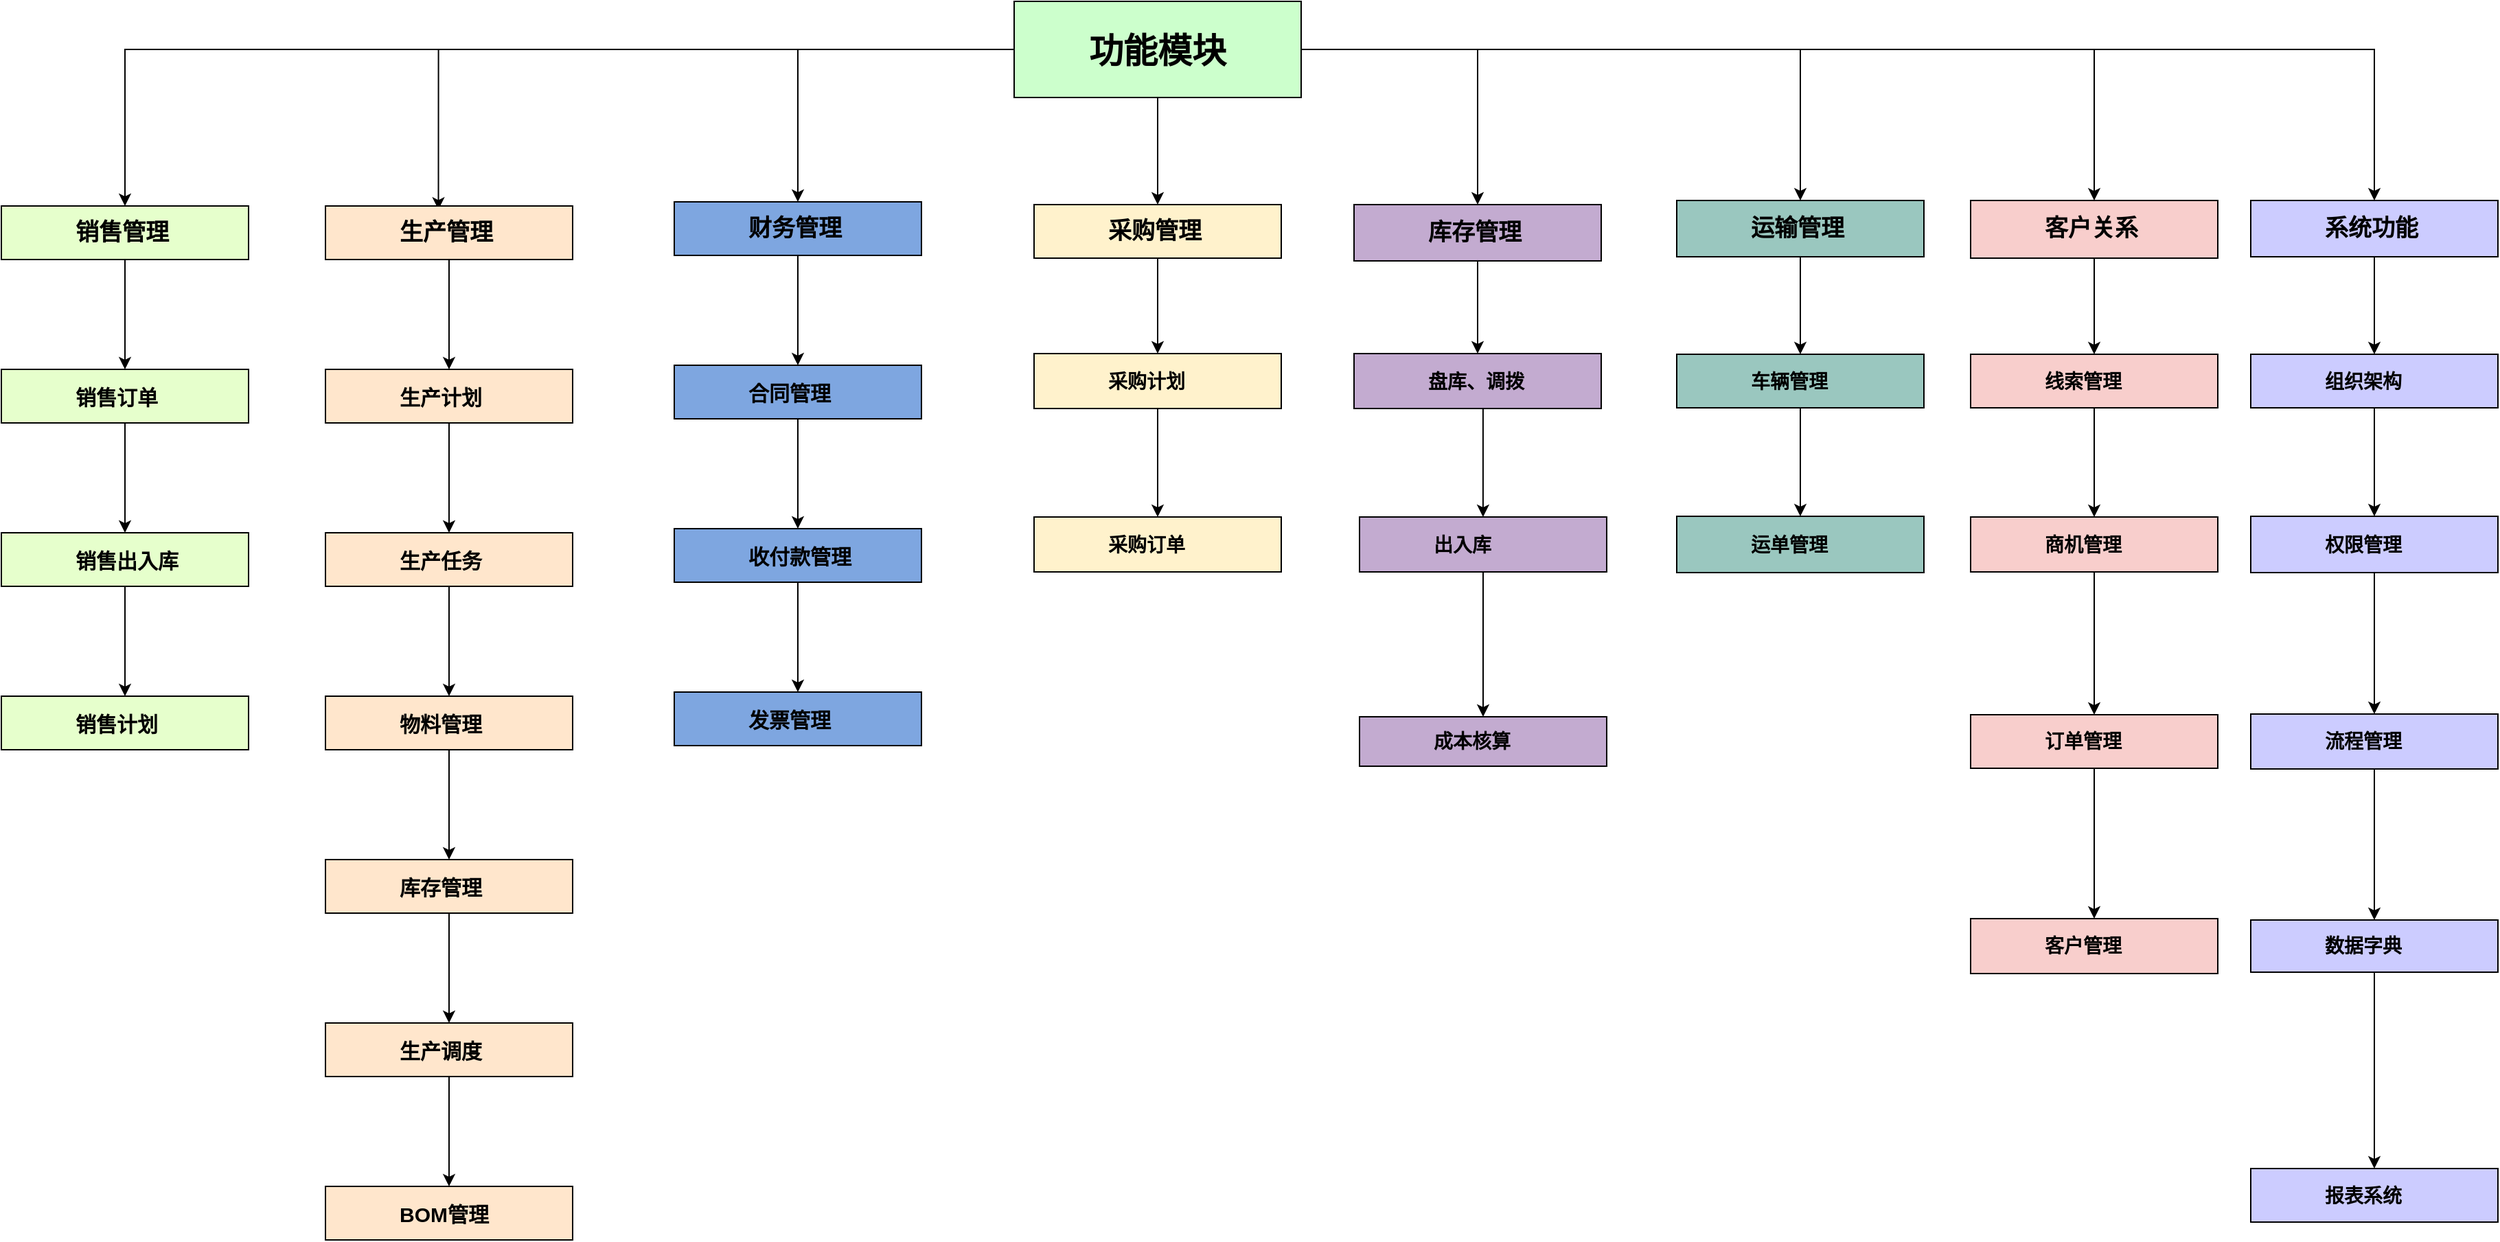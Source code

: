 <mxfile border="50" scale="3" compressed="false" locked="false" version="27.1.6">
  <diagram name="Blank" id="YmL12bMKpDGza6XwsDPr">
    <mxGraphModel dx="3751" dy="1987" grid="0" gridSize="10" guides="1" tooltips="1" connect="1" arrows="1" fold="1" page="0" pageScale="1" pageWidth="827" pageHeight="1169" background="none" math="1" shadow="0">
      <root>
        <mxCell id="X5NqExCQtvZxIxQ7pmgY-0" />
        <mxCell id="1" parent="X5NqExCQtvZxIxQ7pmgY-0" />
        <mxCell id="-n03L4gZZ8u75mCyDfgK-26" style="edgeStyle=orthogonalEdgeStyle;rounded=0;orthogonalLoop=1;jettySize=auto;html=1;" edge="1" parent="1" source="-n03L4gZZ8u75mCyDfgK-5" target="-n03L4gZZ8u75mCyDfgK-22">
          <mxGeometry relative="1" as="geometry" />
        </mxCell>
        <mxCell id="-n03L4gZZ8u75mCyDfgK-27" style="edgeStyle=orthogonalEdgeStyle;rounded=0;orthogonalLoop=1;jettySize=auto;html=1;entryX=0.5;entryY=0;entryDx=0;entryDy=0;" edge="1" parent="1" source="-n03L4gZZ8u75mCyDfgK-5" target="-n03L4gZZ8u75mCyDfgK-23">
          <mxGeometry relative="1" as="geometry" />
        </mxCell>
        <mxCell id="-n03L4gZZ8u75mCyDfgK-28" style="edgeStyle=orthogonalEdgeStyle;rounded=0;orthogonalLoop=1;jettySize=auto;html=1;entryX=0.5;entryY=0;entryDx=0;entryDy=0;" edge="1" parent="1" source="-n03L4gZZ8u75mCyDfgK-5" target="-n03L4gZZ8u75mCyDfgK-24">
          <mxGeometry relative="1" as="geometry" />
        </mxCell>
        <mxCell id="-n03L4gZZ8u75mCyDfgK-29" style="edgeStyle=orthogonalEdgeStyle;rounded=0;orthogonalLoop=1;jettySize=auto;html=1;entryX=0.5;entryY=0;entryDx=0;entryDy=0;" edge="1" parent="1" source="-n03L4gZZ8u75mCyDfgK-5" target="-n03L4gZZ8u75mCyDfgK-11">
          <mxGeometry relative="1" as="geometry" />
        </mxCell>
        <mxCell id="-n03L4gZZ8u75mCyDfgK-30" style="edgeStyle=orthogonalEdgeStyle;rounded=0;orthogonalLoop=1;jettySize=auto;html=1;entryX=0.5;entryY=0;entryDx=0;entryDy=0;" edge="1" parent="1" source="-n03L4gZZ8u75mCyDfgK-5" target="-n03L4gZZ8u75mCyDfgK-74">
          <mxGeometry relative="1" as="geometry">
            <mxPoint x="-78" y="-53" as="targetPoint" />
          </mxGeometry>
        </mxCell>
        <mxCell id="-n03L4gZZ8u75mCyDfgK-31" style="edgeStyle=orthogonalEdgeStyle;rounded=0;orthogonalLoop=1;jettySize=auto;html=1;entryX=0.457;entryY=0.068;entryDx=0;entryDy=0;entryPerimeter=0;" edge="1" parent="1" source="-n03L4gZZ8u75mCyDfgK-5" target="-n03L4gZZ8u75mCyDfgK-75">
          <mxGeometry relative="1" as="geometry">
            <mxPoint x="-348" y="-56" as="targetPoint" />
          </mxGeometry>
        </mxCell>
        <mxCell id="-n03L4gZZ8u75mCyDfgK-103" style="edgeStyle=orthogonalEdgeStyle;rounded=0;orthogonalLoop=1;jettySize=auto;html=1;entryX=0.5;entryY=0;entryDx=0;entryDy=0;" edge="1" parent="1" source="-n03L4gZZ8u75mCyDfgK-5" target="-n03L4gZZ8u75mCyDfgK-76">
          <mxGeometry relative="1" as="geometry" />
        </mxCell>
        <mxCell id="-n03L4gZZ8u75mCyDfgK-104" style="edgeStyle=orthogonalEdgeStyle;rounded=0;orthogonalLoop=1;jettySize=auto;html=1;entryX=0.5;entryY=0;entryDx=0;entryDy=0;" edge="1" parent="1" source="-n03L4gZZ8u75mCyDfgK-5" target="-n03L4gZZ8u75mCyDfgK-17">
          <mxGeometry relative="1" as="geometry" />
        </mxCell>
        <UserObject label="功能模块" name="Tessa Miller" position="CFO" location="Office 1" email="me@example.com" placeholders="1" id="-n03L4gZZ8u75mCyDfgK-5">
          <mxCell style="label;whiteSpace=wrap;html=1;rounded=0;glass=0;treeMoving=1;treeFolding=1;container=0;fontSize=25;align=left;fillColor=#CCFFCC;" vertex="1" parent="1">
            <mxGeometry x="73.5" y="-198" width="209" height="70" as="geometry" />
          </mxCell>
        </UserObject>
        <mxCell id="-n03L4gZZ8u75mCyDfgK-67" value="" style="edgeStyle=orthogonalEdgeStyle;rounded=0;orthogonalLoop=1;jettySize=auto;html=1;fillColor=#FFF2CC;" edge="1" parent="1" source="-n03L4gZZ8u75mCyDfgK-11" target="-n03L4gZZ8u75mCyDfgK-66">
          <mxGeometry relative="1" as="geometry" />
        </mxCell>
        <UserObject label="采购管理" name="Alison Donovan" position="System Admin" location="Office 3" email="me@example.com" placeholders="1" id="-n03L4gZZ8u75mCyDfgK-11">
          <mxCell style="label;whiteSpace=wrap;html=1;rounded=0;glass=0;fontSize=17;fillColor=#FFF2CC;" vertex="1" parent="1">
            <mxGeometry x="88" y="-50" width="180" height="39" as="geometry" />
          </mxCell>
        </UserObject>
        <mxCell id="-n03L4gZZ8u75mCyDfgK-59" value="" style="edgeStyle=orthogonalEdgeStyle;rounded=0;orthogonalLoop=1;jettySize=auto;html=1;fillColor=#C3ABD0;" edge="1" parent="1" source="-n03L4gZZ8u75mCyDfgK-17" target="-n03L4gZZ8u75mCyDfgK-58">
          <mxGeometry relative="1" as="geometry" />
        </mxCell>
        <UserObject label="库存管理" name="Alison Donovan" position="System Admin" location="Office 3" email="me@example.com" placeholders="1" id="-n03L4gZZ8u75mCyDfgK-17">
          <mxCell style="label;whiteSpace=wrap;html=1;rounded=0;glass=0;fontSize=17;fillColor=#C3ABD0;" vertex="1" parent="1">
            <mxGeometry x="321" y="-50" width="180" height="41" as="geometry" />
          </mxCell>
        </UserObject>
        <mxCell id="-n03L4gZZ8u75mCyDfgK-55" value="" style="edgeStyle=orthogonalEdgeStyle;rounded=0;orthogonalLoop=1;jettySize=auto;html=1;fillColor=#9AC7BF;" edge="1" parent="1" source="-n03L4gZZ8u75mCyDfgK-22" target="-n03L4gZZ8u75mCyDfgK-54">
          <mxGeometry relative="1" as="geometry" />
        </mxCell>
        <UserObject label="运输管理" name="Alison Donovan" position="System Admin" location="Office 3" email="me@example.com" placeholders="1" id="-n03L4gZZ8u75mCyDfgK-22">
          <mxCell style="label;whiteSpace=wrap;html=1;rounded=0;glass=0;fontSize=17;fillColor=#9AC7BF;" vertex="1" parent="1">
            <mxGeometry x="556" y="-53" width="180" height="41" as="geometry" />
          </mxCell>
        </UserObject>
        <mxCell id="-n03L4gZZ8u75mCyDfgK-47" value="" style="edgeStyle=orthogonalEdgeStyle;rounded=0;orthogonalLoop=1;jettySize=auto;html=1;fillColor=#F8CECC;" edge="1" parent="1" source="-n03L4gZZ8u75mCyDfgK-23" target="-n03L4gZZ8u75mCyDfgK-46">
          <mxGeometry relative="1" as="geometry" />
        </mxCell>
        <UserObject label="客户关系" name="Alison Donovan" position="System Admin" location="Office 3" email="me@example.com" placeholders="1" id="-n03L4gZZ8u75mCyDfgK-23">
          <mxCell style="label;whiteSpace=wrap;html=1;rounded=0;glass=0;fontSize=17;fillColor=#F8CECC;" vertex="1" parent="1">
            <mxGeometry x="770" y="-53" width="180" height="42" as="geometry" />
          </mxCell>
        </UserObject>
        <mxCell id="-n03L4gZZ8u75mCyDfgK-33" value="" style="edgeStyle=orthogonalEdgeStyle;rounded=0;orthogonalLoop=1;jettySize=auto;html=1;fillColor=#CCCCFF;" edge="1" parent="1" source="-n03L4gZZ8u75mCyDfgK-24" target="-n03L4gZZ8u75mCyDfgK-32">
          <mxGeometry relative="1" as="geometry" />
        </mxCell>
        <UserObject label="系统功能" name="Alison Donovan" position="System Admin" location="Office 3" email="me@example.com" placeholders="1" id="-n03L4gZZ8u75mCyDfgK-24">
          <mxCell style="label;whiteSpace=wrap;html=1;rounded=0;glass=0;fontSize=17;fillColor=#CCCCFF;" vertex="1" parent="1">
            <mxGeometry x="974" y="-53" width="180" height="41" as="geometry" />
          </mxCell>
        </UserObject>
        <mxCell id="-n03L4gZZ8u75mCyDfgK-35" value="" style="edgeStyle=orthogonalEdgeStyle;rounded=0;orthogonalLoop=1;jettySize=auto;html=1;fontSize=14;fillColor=#CCCCFF;" edge="1" parent="1" source="-n03L4gZZ8u75mCyDfgK-32" target="-n03L4gZZ8u75mCyDfgK-34">
          <mxGeometry relative="1" as="geometry" />
        </mxCell>
        <UserObject label="组织架构" name="Alison Donovan" position="System Admin" location="Office 3" email="me@example.com" placeholders="1" id="-n03L4gZZ8u75mCyDfgK-32">
          <mxCell style="label;whiteSpace=wrap;html=1;rounded=0;glass=0;fontSize=14;fillColor=#CCCCFF;" vertex="1" parent="1">
            <mxGeometry x="974" y="59" width="180" height="39" as="geometry" />
          </mxCell>
        </UserObject>
        <mxCell id="-n03L4gZZ8u75mCyDfgK-37" value="" style="edgeStyle=orthogonalEdgeStyle;rounded=0;orthogonalLoop=1;jettySize=auto;html=1;fontSize=14;fillColor=#CCCCFF;" edge="1" parent="1" source="-n03L4gZZ8u75mCyDfgK-34" target="-n03L4gZZ8u75mCyDfgK-36">
          <mxGeometry relative="1" as="geometry" />
        </mxCell>
        <UserObject label="权限管理" name="Alison Donovan" position="System Admin" location="Office 3" email="me@example.com" placeholders="1" id="-n03L4gZZ8u75mCyDfgK-34">
          <mxCell style="label;whiteSpace=wrap;html=1;rounded=0;glass=0;fontSize=14;fillColor=#CCCCFF;" vertex="1" parent="1">
            <mxGeometry x="974" y="177" width="180" height="41" as="geometry" />
          </mxCell>
        </UserObject>
        <mxCell id="-n03L4gZZ8u75mCyDfgK-39" value="" style="edgeStyle=orthogonalEdgeStyle;rounded=0;orthogonalLoop=1;jettySize=auto;html=1;fontSize=14;fillColor=#CCCCFF;" edge="1" parent="1" source="-n03L4gZZ8u75mCyDfgK-36" target="-n03L4gZZ8u75mCyDfgK-38">
          <mxGeometry relative="1" as="geometry" />
        </mxCell>
        <UserObject label="流程管理" name="Alison Donovan" position="System Admin" location="Office 3" email="me@example.com" placeholders="1" id="-n03L4gZZ8u75mCyDfgK-36">
          <mxCell style="label;whiteSpace=wrap;html=1;rounded=0;glass=0;fontSize=14;fillColor=#CCCCFF;" vertex="1" parent="1">
            <mxGeometry x="974" y="321" width="180" height="40" as="geometry" />
          </mxCell>
        </UserObject>
        <mxCell id="-n03L4gZZ8u75mCyDfgK-41" value="" style="edgeStyle=orthogonalEdgeStyle;rounded=0;orthogonalLoop=1;jettySize=auto;html=1;fontSize=14;fillColor=#CCCCFF;" edge="1" parent="1" source="-n03L4gZZ8u75mCyDfgK-38" target="-n03L4gZZ8u75mCyDfgK-40">
          <mxGeometry relative="1" as="geometry" />
        </mxCell>
        <UserObject label="数据字典" name="Alison Donovan" position="System Admin" location="Office 3" email="me@example.com" placeholders="1" id="-n03L4gZZ8u75mCyDfgK-38">
          <mxCell style="label;whiteSpace=wrap;html=1;rounded=0;glass=0;fontSize=14;fillColor=#CCCCFF;" vertex="1" parent="1">
            <mxGeometry x="974" y="471" width="180" height="38" as="geometry" />
          </mxCell>
        </UserObject>
        <UserObject label="报表系统" name="Alison Donovan" position="System Admin" location="Office 3" email="me@example.com" placeholders="1" id="-n03L4gZZ8u75mCyDfgK-40">
          <mxCell style="label;whiteSpace=wrap;html=1;rounded=0;glass=0;fontSize=14;fillColor=#CCCCFF;" vertex="1" parent="1">
            <mxGeometry x="974" y="652" width="180" height="39" as="geometry" />
          </mxCell>
        </UserObject>
        <mxCell id="-n03L4gZZ8u75mCyDfgK-49" value="" style="edgeStyle=orthogonalEdgeStyle;rounded=0;orthogonalLoop=1;jettySize=auto;html=1;fontSize=14;fillColor=#F8CECC;" edge="1" parent="1" source="-n03L4gZZ8u75mCyDfgK-46" target="-n03L4gZZ8u75mCyDfgK-48">
          <mxGeometry relative="1" as="geometry" />
        </mxCell>
        <UserObject label="线索管理" name="Alison Donovan" position="System Admin" location="Office 3" email="me@example.com" placeholders="1" id="-n03L4gZZ8u75mCyDfgK-46">
          <mxCell style="label;whiteSpace=wrap;html=1;rounded=0;glass=0;fontSize=14;fillColor=#F8CECC;" vertex="1" parent="1">
            <mxGeometry x="770" y="59" width="180" height="39" as="geometry" />
          </mxCell>
        </UserObject>
        <mxCell id="-n03L4gZZ8u75mCyDfgK-51" value="" style="edgeStyle=orthogonalEdgeStyle;rounded=0;orthogonalLoop=1;jettySize=auto;html=1;fontSize=14;fillColor=#F8CECC;" edge="1" parent="1" source="-n03L4gZZ8u75mCyDfgK-48" target="-n03L4gZZ8u75mCyDfgK-50">
          <mxGeometry relative="1" as="geometry" />
        </mxCell>
        <UserObject label="商机管理" name="Alison Donovan" position="System Admin" location="Office 3" email="me@example.com" placeholders="1" id="-n03L4gZZ8u75mCyDfgK-48">
          <mxCell style="label;whiteSpace=wrap;html=1;rounded=0;glass=0;fontSize=14;fillColor=#F8CECC;" vertex="1" parent="1">
            <mxGeometry x="770" y="177.5" width="180" height="40" as="geometry" />
          </mxCell>
        </UserObject>
        <mxCell id="-n03L4gZZ8u75mCyDfgK-53" value="" style="edgeStyle=orthogonalEdgeStyle;rounded=0;orthogonalLoop=1;jettySize=auto;html=1;fontSize=14;fillColor=#F8CECC;" edge="1" parent="1" source="-n03L4gZZ8u75mCyDfgK-50" target="-n03L4gZZ8u75mCyDfgK-52">
          <mxGeometry relative="1" as="geometry" />
        </mxCell>
        <UserObject label="订单管理" name="Alison Donovan" position="System Admin" location="Office 3" email="me@example.com" placeholders="1" id="-n03L4gZZ8u75mCyDfgK-50">
          <mxCell style="label;whiteSpace=wrap;html=1;rounded=0;glass=0;fontSize=14;fillColor=#F8CECC;" vertex="1" parent="1">
            <mxGeometry x="770" y="321.5" width="180" height="39" as="geometry" />
          </mxCell>
        </UserObject>
        <UserObject label="客户管理" name="Alison Donovan" position="System Admin" location="Office 3" email="me@example.com" placeholders="1" id="-n03L4gZZ8u75mCyDfgK-52">
          <mxCell style="label;whiteSpace=wrap;html=1;rounded=0;glass=0;fontSize=14;fillColor=#F8CECC;" vertex="1" parent="1">
            <mxGeometry x="770" y="470" width="180" height="40" as="geometry" />
          </mxCell>
        </UserObject>
        <mxCell id="-n03L4gZZ8u75mCyDfgK-57" value="" style="edgeStyle=orthogonalEdgeStyle;rounded=0;orthogonalLoop=1;jettySize=auto;html=1;fontSize=14;fillColor=#9AC7BF;" edge="1" parent="1" source="-n03L4gZZ8u75mCyDfgK-54" target="-n03L4gZZ8u75mCyDfgK-56">
          <mxGeometry relative="1" as="geometry" />
        </mxCell>
        <UserObject label="车辆管理" name="Alison Donovan" position="System Admin" location="Office 3" email="me@example.com" placeholders="1" id="-n03L4gZZ8u75mCyDfgK-54">
          <mxCell style="label;whiteSpace=wrap;html=1;rounded=0;glass=0;fontSize=14;fillColor=#9AC7BF;" vertex="1" parent="1">
            <mxGeometry x="556" y="59" width="180" height="39" as="geometry" />
          </mxCell>
        </UserObject>
        <UserObject label="运单管理" name="Alison Donovan" position="System Admin" location="Office 3" email="me@example.com" placeholders="1" id="-n03L4gZZ8u75mCyDfgK-56">
          <mxCell style="label;whiteSpace=wrap;html=1;rounded=0;glass=0;fontSize=14;fillColor=#9AC7BF;" vertex="1" parent="1">
            <mxGeometry x="556" y="177" width="180" height="41" as="geometry" />
          </mxCell>
        </UserObject>
        <UserObject label="盘库、调拨" name="Alison Donovan" position="System Admin" location="Office 3" email="me@example.com" placeholders="1" id="-n03L4gZZ8u75mCyDfgK-58">
          <mxCell style="label;whiteSpace=wrap;html=1;rounded=0;glass=0;fontSize=14;fillColor=#C3ABD0;" vertex="1" parent="1">
            <mxGeometry x="321" y="58.5" width="180" height="40" as="geometry" />
          </mxCell>
        </UserObject>
        <mxCell id="-n03L4gZZ8u75mCyDfgK-63" value="" style="edgeStyle=orthogonalEdgeStyle;rounded=0;orthogonalLoop=1;jettySize=auto;html=1;exitX=0.522;exitY=1;exitDx=0;exitDy=0;exitPerimeter=0;fontSize=14;fillColor=#C3ABD0;" edge="1" parent="1" source="-n03L4gZZ8u75mCyDfgK-58" target="-n03L4gZZ8u75mCyDfgK-62">
          <mxGeometry relative="1" as="geometry">
            <mxPoint x="411" y="196" as="sourcePoint" />
          </mxGeometry>
        </mxCell>
        <mxCell id="-n03L4gZZ8u75mCyDfgK-65" value="" style="edgeStyle=orthogonalEdgeStyle;rounded=0;orthogonalLoop=1;jettySize=auto;html=1;fontSize=14;fillColor=#C3ABD0;" edge="1" parent="1" source="-n03L4gZZ8u75mCyDfgK-62" target="-n03L4gZZ8u75mCyDfgK-64">
          <mxGeometry relative="1" as="geometry" />
        </mxCell>
        <UserObject label="出入库" name="Alison Donovan" position="System Admin" location="Office 3" email="me@example.com" placeholders="1" id="-n03L4gZZ8u75mCyDfgK-62">
          <mxCell style="label;whiteSpace=wrap;html=1;rounded=0;glass=0;fontSize=14;fillColor=#C3ABD0;" vertex="1" parent="1">
            <mxGeometry x="325" y="177.5" width="180" height="40" as="geometry" />
          </mxCell>
        </UserObject>
        <UserObject label="成本核算" name="Alison Donovan" position="System Admin" location="Office 3" email="me@example.com" placeholders="1" id="-n03L4gZZ8u75mCyDfgK-64">
          <mxCell style="label;whiteSpace=wrap;html=1;rounded=0;glass=0;fontSize=14;fillColor=#C3ABD0;" vertex="1" parent="1">
            <mxGeometry x="325" y="323" width="180" height="36" as="geometry" />
          </mxCell>
        </UserObject>
        <mxCell id="-n03L4gZZ8u75mCyDfgK-71" value="" style="edgeStyle=orthogonalEdgeStyle;rounded=0;orthogonalLoop=1;jettySize=auto;html=1;fontSize=14;fillColor=#FFF2CC;" edge="1" parent="1" source="-n03L4gZZ8u75mCyDfgK-66" target="-n03L4gZZ8u75mCyDfgK-70">
          <mxGeometry relative="1" as="geometry" />
        </mxCell>
        <UserObject label="采购计划" name="Alison Donovan" position="System Admin" location="Office 3" email="me@example.com" placeholders="1" id="-n03L4gZZ8u75mCyDfgK-66">
          <mxCell style="label;whiteSpace=wrap;html=1;rounded=0;glass=0;fontSize=14;fillColor=#FFF2CC;" vertex="1" parent="1">
            <mxGeometry x="88" y="58.5" width="180" height="40" as="geometry" />
          </mxCell>
        </UserObject>
        <UserObject label="采购订单" name="Alison Donovan" position="System Admin" location="Office 3" email="me@example.com" placeholders="1" id="-n03L4gZZ8u75mCyDfgK-70">
          <mxCell style="label;whiteSpace=wrap;html=1;rounded=0;glass=0;fontSize=14;fillColor=#FFF2CC;" vertex="1" parent="1">
            <mxGeometry x="88" y="177.5" width="180" height="40" as="geometry" />
          </mxCell>
        </UserObject>
        <mxCell id="-n03L4gZZ8u75mCyDfgK-78" value="" style="edgeStyle=orthogonalEdgeStyle;rounded=0;orthogonalLoop=1;jettySize=auto;html=1;fillColor=#7EA6E0;" edge="1" parent="1" source="-n03L4gZZ8u75mCyDfgK-74" target="-n03L4gZZ8u75mCyDfgK-77">
          <mxGeometry relative="1" as="geometry" />
        </mxCell>
        <UserObject label="财务管理" name="Alison Donovan" position="System Admin" location="Office 3" email="me@example.com" placeholders="1" id="-n03L4gZZ8u75mCyDfgK-74">
          <mxCell style="label;whiteSpace=wrap;html=1;rounded=0;glass=0;fontSize=17;fillColor=#7EA6E0;" vertex="1" parent="1">
            <mxGeometry x="-174" y="-52" width="180" height="39" as="geometry" />
          </mxCell>
        </UserObject>
        <mxCell id="-n03L4gZZ8u75mCyDfgK-84" value="" style="edgeStyle=orthogonalEdgeStyle;rounded=0;orthogonalLoop=1;jettySize=auto;html=1;fillColor=#FFE6CC;" edge="1" parent="1" source="-n03L4gZZ8u75mCyDfgK-75" target="-n03L4gZZ8u75mCyDfgK-83">
          <mxGeometry relative="1" as="geometry" />
        </mxCell>
        <UserObject label="生产管理" name="Alison Donovan" position="System Admin" location="Office 3" email="me@example.com" placeholders="1" id="-n03L4gZZ8u75mCyDfgK-75">
          <mxCell style="label;whiteSpace=wrap;html=1;rounded=0;glass=0;fontSize=17;fillColor=#FFE6CC;" vertex="1" parent="1">
            <mxGeometry x="-428" y="-49" width="180" height="39" as="geometry" />
          </mxCell>
        </UserObject>
        <mxCell id="-n03L4gZZ8u75mCyDfgK-96" value="" style="edgeStyle=orthogonalEdgeStyle;rounded=0;orthogonalLoop=1;jettySize=auto;html=1;fillColor=#E6FFCC;" edge="1" parent="1" source="-n03L4gZZ8u75mCyDfgK-76" target="-n03L4gZZ8u75mCyDfgK-95">
          <mxGeometry relative="1" as="geometry" />
        </mxCell>
        <UserObject label="销售管理" name="Alison Donovan" position="System Admin" location="Office 3" email="me@example.com" placeholders="1" id="-n03L4gZZ8u75mCyDfgK-76">
          <mxCell style="label;whiteSpace=wrap;html=1;rounded=0;glass=0;fontSize=17;fillColor=#E6FFCC;" vertex="1" parent="1">
            <mxGeometry x="-664" y="-49" width="180" height="39" as="geometry" />
          </mxCell>
        </UserObject>
        <mxCell id="-n03L4gZZ8u75mCyDfgK-80" value="" style="edgeStyle=orthogonalEdgeStyle;rounded=0;orthogonalLoop=1;jettySize=auto;html=1;fillColor=#7EA6E0;" edge="1" parent="1" source="-n03L4gZZ8u75mCyDfgK-77" target="-n03L4gZZ8u75mCyDfgK-79">
          <mxGeometry relative="1" as="geometry" />
        </mxCell>
        <UserObject label="合同管理" name="Alison Donovan" position="System Admin" location="Office 3" email="me@example.com" placeholders="1" id="-n03L4gZZ8u75mCyDfgK-77">
          <mxCell style="label;whiteSpace=wrap;html=1;rounded=0;glass=0;fontSize=15;fillColor=#7EA6E0;" vertex="1" parent="1">
            <mxGeometry x="-174" y="67" width="180" height="39" as="geometry" />
          </mxCell>
        </UserObject>
        <mxCell id="-n03L4gZZ8u75mCyDfgK-82" value="" style="edgeStyle=orthogonalEdgeStyle;rounded=0;orthogonalLoop=1;jettySize=auto;html=1;fillColor=#7EA6E0;" edge="1" parent="1" source="-n03L4gZZ8u75mCyDfgK-79" target="-n03L4gZZ8u75mCyDfgK-81">
          <mxGeometry relative="1" as="geometry" />
        </mxCell>
        <UserObject label="收付款管理" name="Alison Donovan" position="System Admin" location="Office 3" email="me@example.com" placeholders="1" id="-n03L4gZZ8u75mCyDfgK-79">
          <mxCell style="label;whiteSpace=wrap;html=1;rounded=0;glass=0;fontSize=15;fillColor=#7EA6E0;" vertex="1" parent="1">
            <mxGeometry x="-174" y="186" width="180" height="39" as="geometry" />
          </mxCell>
        </UserObject>
        <UserObject label="发票管理" name="Alison Donovan" position="System Admin" location="Office 3" email="me@example.com" placeholders="1" id="-n03L4gZZ8u75mCyDfgK-81">
          <mxCell style="label;whiteSpace=wrap;html=1;rounded=0;glass=0;fontSize=15;fillColor=#7EA6E0;" vertex="1" parent="1">
            <mxGeometry x="-174" y="305" width="180" height="39" as="geometry" />
          </mxCell>
        </UserObject>
        <mxCell id="-n03L4gZZ8u75mCyDfgK-86" value="" style="edgeStyle=orthogonalEdgeStyle;rounded=0;orthogonalLoop=1;jettySize=auto;html=1;fillColor=#FFE6CC;" edge="1" parent="1" source="-n03L4gZZ8u75mCyDfgK-83" target="-n03L4gZZ8u75mCyDfgK-85">
          <mxGeometry relative="1" as="geometry" />
        </mxCell>
        <UserObject label="生产计划" name="Alison Donovan" position="System Admin" location="Office 3" email="me@example.com" placeholders="1" id="-n03L4gZZ8u75mCyDfgK-83">
          <mxCell style="label;whiteSpace=wrap;html=1;rounded=0;glass=0;fontSize=15;fillColor=#FFE6CC;" vertex="1" parent="1">
            <mxGeometry x="-428" y="70" width="180" height="39" as="geometry" />
          </mxCell>
        </UserObject>
        <mxCell id="-n03L4gZZ8u75mCyDfgK-88" value="" style="edgeStyle=orthogonalEdgeStyle;rounded=0;orthogonalLoop=1;jettySize=auto;html=1;fillColor=#FFE6CC;" edge="1" parent="1" source="-n03L4gZZ8u75mCyDfgK-85" target="-n03L4gZZ8u75mCyDfgK-87">
          <mxGeometry relative="1" as="geometry" />
        </mxCell>
        <UserObject label="生产任务" name="Alison Donovan" position="System Admin" location="Office 3" email="me@example.com" placeholders="1" id="-n03L4gZZ8u75mCyDfgK-85">
          <mxCell style="label;whiteSpace=wrap;html=1;rounded=0;glass=0;fontSize=15;fillColor=#FFE6CC;" vertex="1" parent="1">
            <mxGeometry x="-428" y="189" width="180" height="39" as="geometry" />
          </mxCell>
        </UserObject>
        <mxCell id="-n03L4gZZ8u75mCyDfgK-90" value="" style="edgeStyle=orthogonalEdgeStyle;rounded=0;orthogonalLoop=1;jettySize=auto;html=1;fillColor=#FFE6CC;" edge="1" parent="1" source="-n03L4gZZ8u75mCyDfgK-87" target="-n03L4gZZ8u75mCyDfgK-89">
          <mxGeometry relative="1" as="geometry" />
        </mxCell>
        <UserObject label="物料管理" name="Alison Donovan" position="System Admin" location="Office 3" email="me@example.com" placeholders="1" id="-n03L4gZZ8u75mCyDfgK-87">
          <mxCell style="label;whiteSpace=wrap;html=1;rounded=0;glass=0;fontSize=15;fillColor=#FFE6CC;" vertex="1" parent="1">
            <mxGeometry x="-428" y="308" width="180" height="39" as="geometry" />
          </mxCell>
        </UserObject>
        <mxCell id="-n03L4gZZ8u75mCyDfgK-92" value="" style="edgeStyle=orthogonalEdgeStyle;rounded=0;orthogonalLoop=1;jettySize=auto;html=1;fillColor=#FFE6CC;" edge="1" parent="1" source="-n03L4gZZ8u75mCyDfgK-89" target="-n03L4gZZ8u75mCyDfgK-91">
          <mxGeometry relative="1" as="geometry" />
        </mxCell>
        <UserObject label="库存管理" name="Alison Donovan" position="System Admin" location="Office 3" email="me@example.com" placeholders="1" id="-n03L4gZZ8u75mCyDfgK-89">
          <mxCell style="label;whiteSpace=wrap;html=1;rounded=0;glass=0;fontSize=15;fillColor=#FFE6CC;" vertex="1" parent="1">
            <mxGeometry x="-428" y="427" width="180" height="39" as="geometry" />
          </mxCell>
        </UserObject>
        <mxCell id="-n03L4gZZ8u75mCyDfgK-94" value="" style="edgeStyle=orthogonalEdgeStyle;rounded=0;orthogonalLoop=1;jettySize=auto;html=1;fillColor=#FFE6CC;" edge="1" parent="1" source="-n03L4gZZ8u75mCyDfgK-91" target="-n03L4gZZ8u75mCyDfgK-93">
          <mxGeometry relative="1" as="geometry" />
        </mxCell>
        <UserObject label="生产调度" name="Alison Donovan" position="System Admin" location="Office 3" email="me@example.com" placeholders="1" id="-n03L4gZZ8u75mCyDfgK-91">
          <mxCell style="label;whiteSpace=wrap;html=1;rounded=0;glass=0;fontSize=15;fillColor=#FFE6CC;" vertex="1" parent="1">
            <mxGeometry x="-428" y="546" width="180" height="39" as="geometry" />
          </mxCell>
        </UserObject>
        <UserObject label="BOM管理" name="Alison Donovan" position="System Admin" location="Office 3" email="me@example.com" placeholders="1" id="-n03L4gZZ8u75mCyDfgK-93">
          <mxCell style="label;whiteSpace=wrap;html=1;rounded=0;glass=0;fontSize=15;fillColor=#FFE6CC;" vertex="1" parent="1">
            <mxGeometry x="-428" y="665" width="180" height="39" as="geometry" />
          </mxCell>
        </UserObject>
        <mxCell id="-n03L4gZZ8u75mCyDfgK-98" value="" style="edgeStyle=orthogonalEdgeStyle;rounded=0;orthogonalLoop=1;jettySize=auto;html=1;fillColor=#E6FFCC;" edge="1" parent="1" source="-n03L4gZZ8u75mCyDfgK-95" target="-n03L4gZZ8u75mCyDfgK-97">
          <mxGeometry relative="1" as="geometry" />
        </mxCell>
        <UserObject label="销售订单" name="Alison Donovan" position="System Admin" location="Office 3" email="me@example.com" placeholders="1" id="-n03L4gZZ8u75mCyDfgK-95">
          <mxCell style="label;whiteSpace=wrap;html=1;rounded=0;glass=0;fontSize=15;fillColor=#E6FFCC;" vertex="1" parent="1">
            <mxGeometry x="-664" y="70" width="180" height="39" as="geometry" />
          </mxCell>
        </UserObject>
        <mxCell id="-n03L4gZZ8u75mCyDfgK-102" value="" style="edgeStyle=orthogonalEdgeStyle;rounded=0;orthogonalLoop=1;jettySize=auto;html=1;fillColor=#E6FFCC;" edge="1" parent="1" source="-n03L4gZZ8u75mCyDfgK-97" target="-n03L4gZZ8u75mCyDfgK-101">
          <mxGeometry relative="1" as="geometry" />
        </mxCell>
        <UserObject label="销售出入库" name="Alison Donovan" position="System Admin" location="Office 3" email="me@example.com" placeholders="1" id="-n03L4gZZ8u75mCyDfgK-97">
          <mxCell style="label;whiteSpace=wrap;html=1;rounded=0;glass=0;fontSize=15;fillColor=#E6FFCC;" vertex="1" parent="1">
            <mxGeometry x="-664" y="189" width="180" height="39" as="geometry" />
          </mxCell>
        </UserObject>
        <UserObject label="销售计划" name="Alison Donovan" position="System Admin" location="Office 3" email="me@example.com" placeholders="1" id="-n03L4gZZ8u75mCyDfgK-101">
          <mxCell style="label;whiteSpace=wrap;html=1;rounded=0;glass=0;fontSize=15;fillColor=#E6FFCC;" vertex="1" parent="1">
            <mxGeometry x="-664" y="308" width="180" height="39" as="geometry" />
          </mxCell>
        </UserObject>
      </root>
    </mxGraphModel>
  </diagram>
</mxfile>
